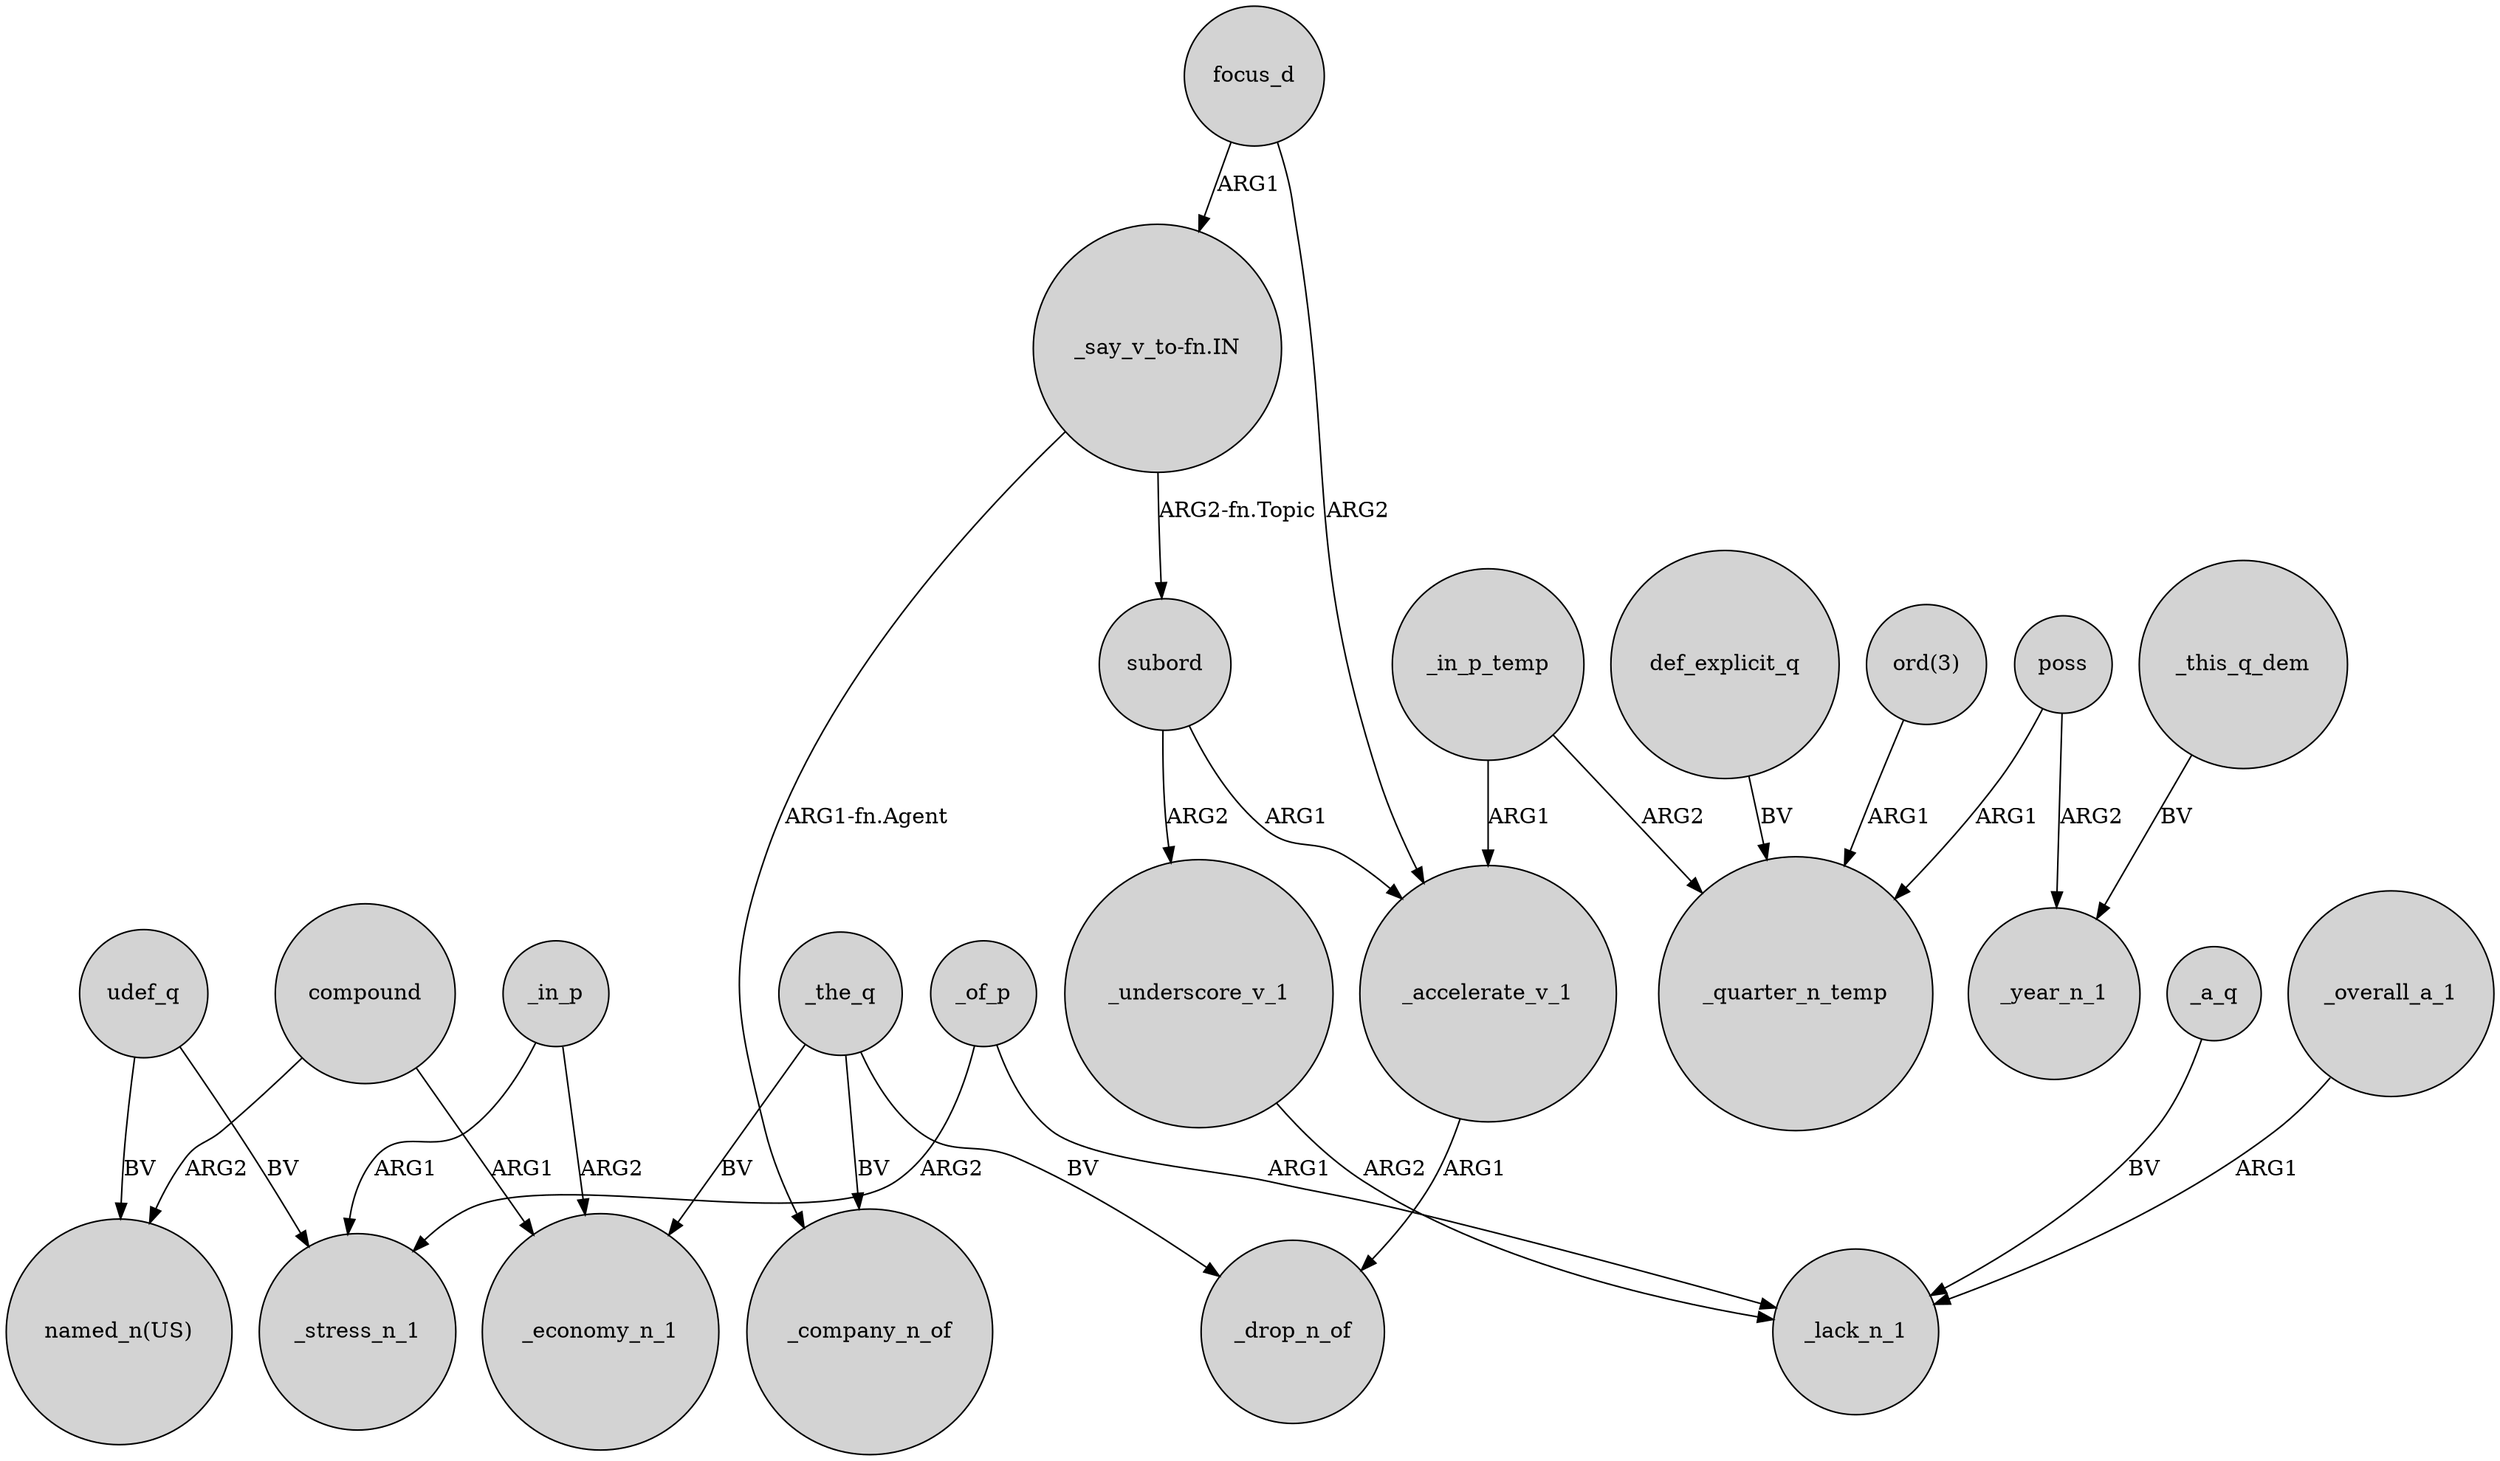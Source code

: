 digraph {
	node [shape=circle style=filled]
	udef_q -> _stress_n_1 [label=BV]
	udef_q -> "named_n(US)" [label=BV]
	def_explicit_q -> _quarter_n_temp [label=BV]
	_of_p -> _lack_n_1 [label=ARG1]
	_of_p -> _stress_n_1 [label=ARG2]
	subord -> _accelerate_v_1 [label=ARG1]
	_accelerate_v_1 -> _drop_n_of [label=ARG1]
	_underscore_v_1 -> _lack_n_1 [label=ARG2]
	_the_q -> _economy_n_1 [label=BV]
	_in_p -> _stress_n_1 [label=ARG1]
	compound -> "named_n(US)" [label=ARG2]
	focus_d -> _accelerate_v_1 [label=ARG2]
	_in_p_temp -> _quarter_n_temp [label=ARG2]
	_the_q -> _company_n_of [label=BV]
	_a_q -> _lack_n_1 [label=BV]
	_overall_a_1 -> _lack_n_1 [label=ARG1]
	"ord(3)" -> _quarter_n_temp [label=ARG1]
	_in_p -> _economy_n_1 [label=ARG2]
	poss -> _year_n_1 [label=ARG2]
	"_say_v_to-fn.IN" -> subord [label="ARG2-fn.Topic"]
	_the_q -> _drop_n_of [label=BV]
	poss -> _quarter_n_temp [label=ARG1]
	subord -> _underscore_v_1 [label=ARG2]
	compound -> _economy_n_1 [label=ARG1]
	"_say_v_to-fn.IN" -> _company_n_of [label="ARG1-fn.Agent"]
	_in_p_temp -> _accelerate_v_1 [label=ARG1]
	focus_d -> "_say_v_to-fn.IN" [label=ARG1]
	_this_q_dem -> _year_n_1 [label=BV]
}
